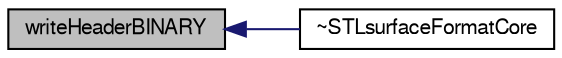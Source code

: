 digraph "writeHeaderBINARY"
{
  bgcolor="transparent";
  edge [fontname="FreeSans",fontsize="10",labelfontname="FreeSans",labelfontsize="10"];
  node [fontname="FreeSans",fontsize="10",shape=record];
  rankdir="LR";
  Node11 [label="writeHeaderBINARY",height=0.2,width=0.4,color="black", fillcolor="grey75", style="filled", fontcolor="black"];
  Node11 -> Node12 [dir="back",color="midnightblue",fontsize="10",style="solid",fontname="FreeSans"];
  Node12 [label="~STLsurfaceFormatCore",height=0.2,width=0.4,color="black",URL="$a29646.html#a5929d69524f027be1abf351b5d7ab89e",tooltip="Destructor. "];
}
